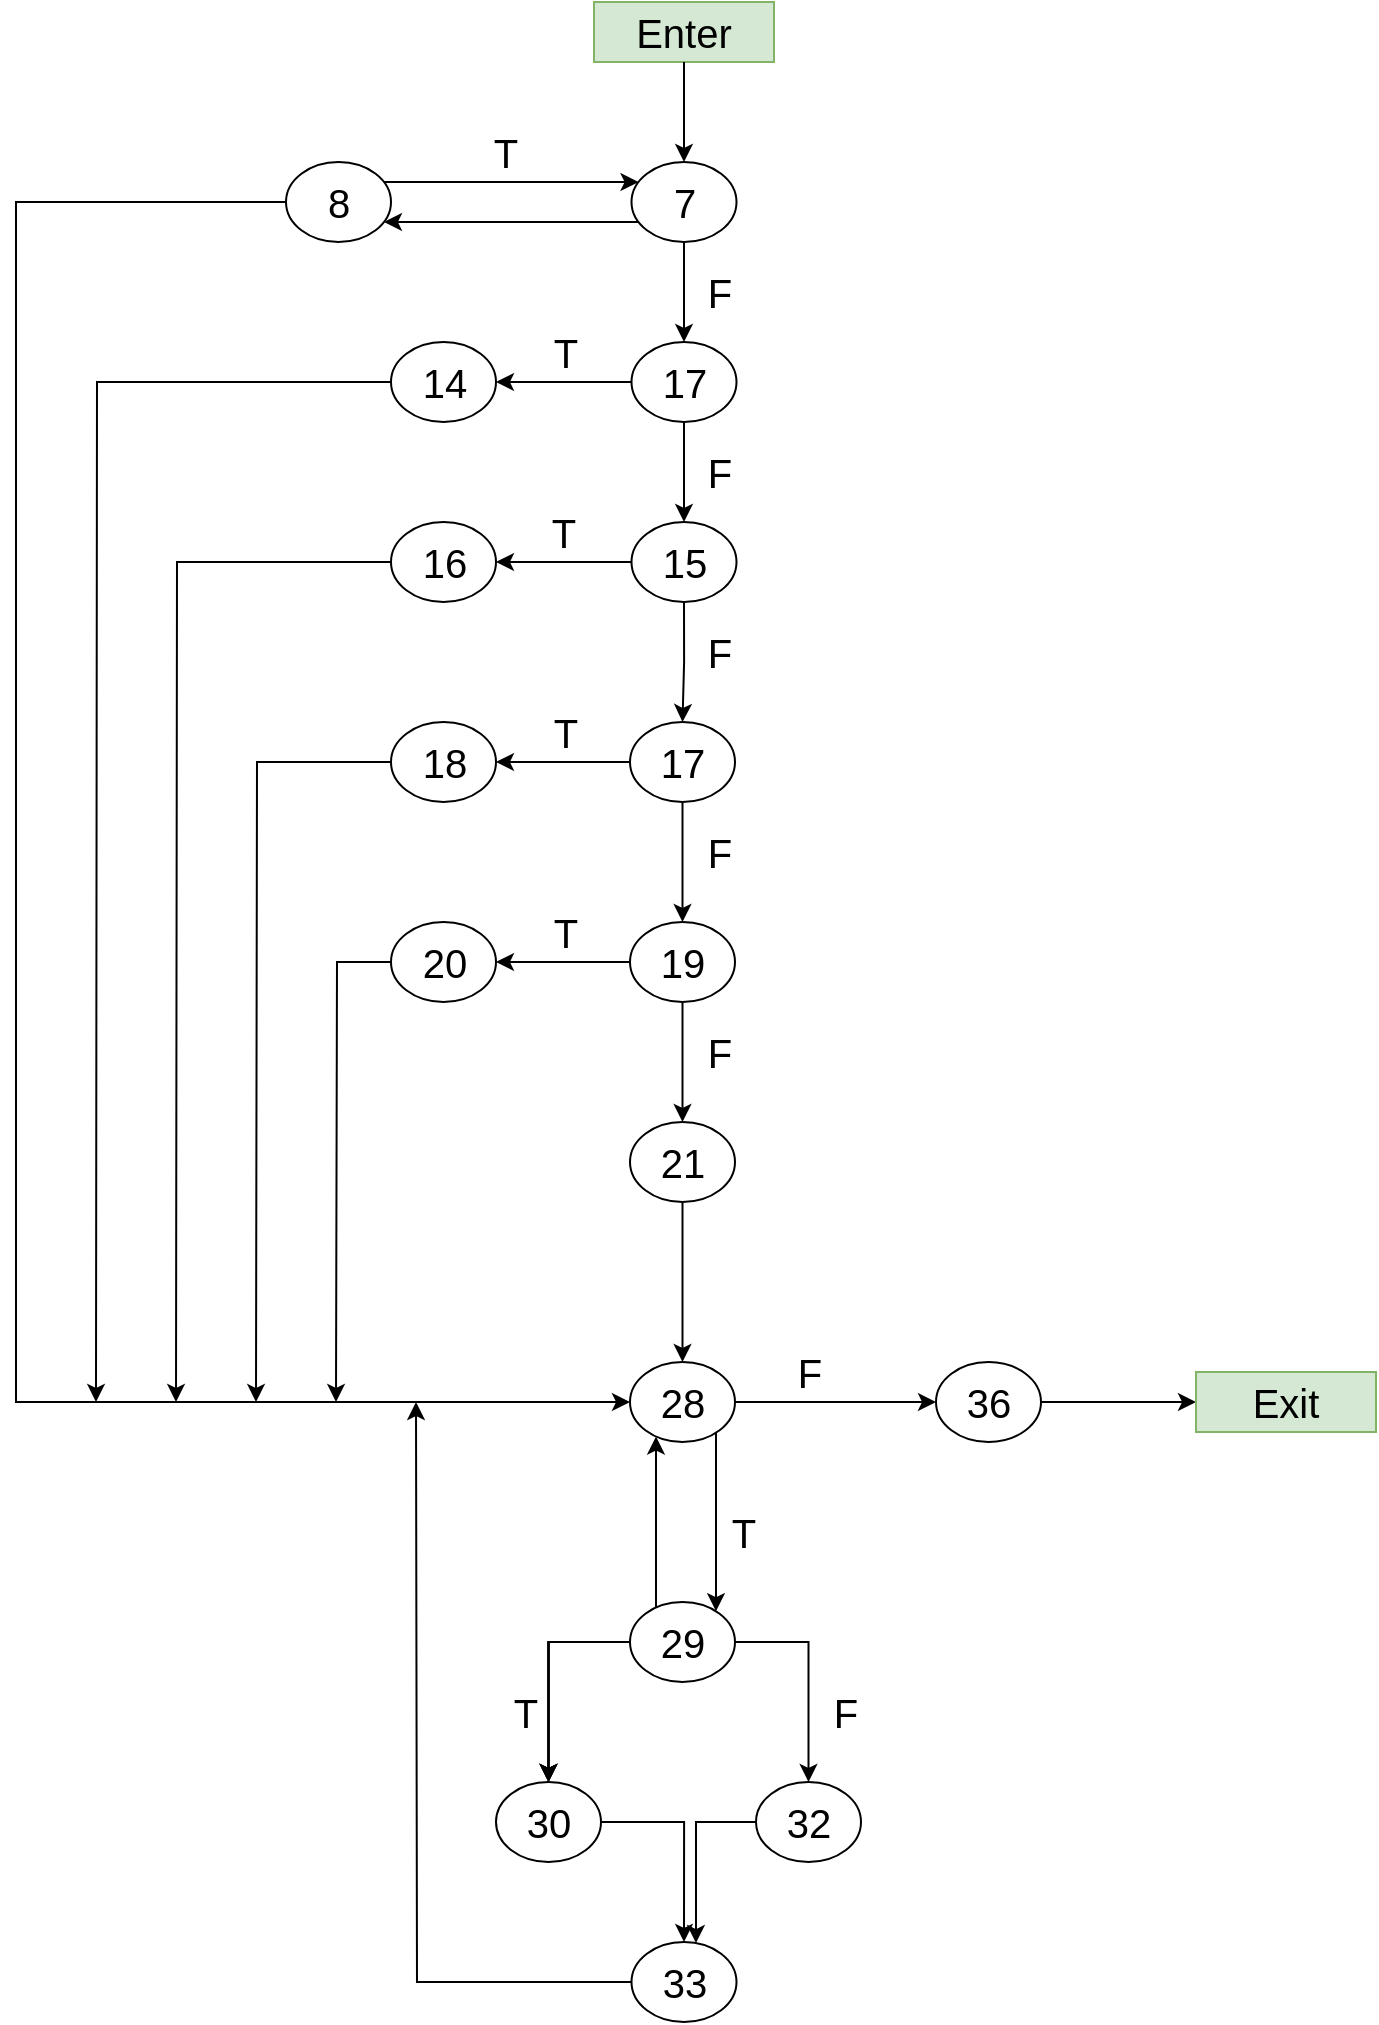 <mxfile version="21.1.8" type="device">
  <diagram name="Page-1" id="Gy40cJHfu90RGybGo_cq">
    <mxGraphModel dx="1434" dy="756" grid="1" gridSize="10" guides="1" tooltips="1" connect="1" arrows="1" fold="1" page="1" pageScale="1" pageWidth="827" pageHeight="1169" math="0" shadow="0">
      <root>
        <mxCell id="0" />
        <mxCell id="1" parent="0" />
        <mxCell id="Xkrp84CWBO_4jEsdIJb2-1" value="&lt;font style=&quot;font-size: 20px;&quot;&gt;Enter&lt;/font&gt;" style="rounded=0;whiteSpace=wrap;html=1;fillColor=#d5e8d4;strokeColor=#82b366;" vertex="1" parent="1">
          <mxGeometry x="369" y="30" width="90" height="30" as="geometry" />
        </mxCell>
        <mxCell id="Xkrp84CWBO_4jEsdIJb2-3" value="" style="endArrow=classic;html=1;rounded=0;exitX=0.5;exitY=1;exitDx=0;exitDy=0;" edge="1" parent="1" source="Xkrp84CWBO_4jEsdIJb2-1">
          <mxGeometry width="50" height="50" relative="1" as="geometry">
            <mxPoint x="409" y="170" as="sourcePoint" />
            <mxPoint x="414" y="110" as="targetPoint" />
          </mxGeometry>
        </mxCell>
        <mxCell id="Xkrp84CWBO_4jEsdIJb2-16" value="" style="edgeStyle=orthogonalEdgeStyle;rounded=0;orthogonalLoop=1;jettySize=auto;html=1;" edge="1" parent="1" source="Xkrp84CWBO_4jEsdIJb2-4" target="Xkrp84CWBO_4jEsdIJb2-15">
          <mxGeometry relative="1" as="geometry">
            <Array as="points">
              <mxPoint x="330" y="140" />
              <mxPoint x="330" y="140" />
            </Array>
          </mxGeometry>
        </mxCell>
        <mxCell id="Xkrp84CWBO_4jEsdIJb2-25" value="" style="edgeStyle=orthogonalEdgeStyle;rounded=0;orthogonalLoop=1;jettySize=auto;html=1;" edge="1" parent="1" source="Xkrp84CWBO_4jEsdIJb2-4" target="Xkrp84CWBO_4jEsdIJb2-24">
          <mxGeometry relative="1" as="geometry" />
        </mxCell>
        <mxCell id="Xkrp84CWBO_4jEsdIJb2-4" value="&lt;font style=&quot;font-size: 20px;&quot;&gt;7&lt;/font&gt;" style="ellipse;whiteSpace=wrap;html=1;" vertex="1" parent="1">
          <mxGeometry x="387.75" y="110" width="52.5" height="40" as="geometry" />
        </mxCell>
        <mxCell id="Xkrp84CWBO_4jEsdIJb2-17" value="" style="edgeStyle=orthogonalEdgeStyle;rounded=0;orthogonalLoop=1;jettySize=auto;html=1;" edge="1" parent="1" source="Xkrp84CWBO_4jEsdIJb2-15" target="Xkrp84CWBO_4jEsdIJb2-4">
          <mxGeometry relative="1" as="geometry">
            <Array as="points">
              <mxPoint x="320" y="120" />
              <mxPoint x="320" y="120" />
            </Array>
          </mxGeometry>
        </mxCell>
        <mxCell id="Xkrp84CWBO_4jEsdIJb2-60" style="edgeStyle=orthogonalEdgeStyle;rounded=0;orthogonalLoop=1;jettySize=auto;html=1;entryX=0;entryY=0.5;entryDx=0;entryDy=0;" edge="1" parent="1" source="Xkrp84CWBO_4jEsdIJb2-15" target="Xkrp84CWBO_4jEsdIJb2-58">
          <mxGeometry relative="1" as="geometry">
            <Array as="points">
              <mxPoint x="80" y="130" />
              <mxPoint x="80" y="730" />
            </Array>
          </mxGeometry>
        </mxCell>
        <mxCell id="Xkrp84CWBO_4jEsdIJb2-15" value="&lt;font style=&quot;font-size: 20px;&quot;&gt;8&lt;/font&gt;" style="ellipse;whiteSpace=wrap;html=1;" vertex="1" parent="1">
          <mxGeometry x="215" y="110" width="52.5" height="40" as="geometry" />
        </mxCell>
        <mxCell id="Xkrp84CWBO_4jEsdIJb2-18" value="&lt;font style=&quot;font-size: 20px;&quot;&gt;T&lt;/font&gt;" style="text;html=1;strokeColor=none;fillColor=none;align=center;verticalAlign=middle;whiteSpace=wrap;rounded=0;" vertex="1" parent="1">
          <mxGeometry x="310" y="90" width="30" height="30" as="geometry" />
        </mxCell>
        <mxCell id="Xkrp84CWBO_4jEsdIJb2-32" value="" style="edgeStyle=orthogonalEdgeStyle;rounded=0;orthogonalLoop=1;jettySize=auto;html=1;" edge="1" parent="1" source="Xkrp84CWBO_4jEsdIJb2-24" target="Xkrp84CWBO_4jEsdIJb2-31">
          <mxGeometry relative="1" as="geometry" />
        </mxCell>
        <mxCell id="Xkrp84CWBO_4jEsdIJb2-36" value="" style="edgeStyle=orthogonalEdgeStyle;rounded=0;orthogonalLoop=1;jettySize=auto;html=1;" edge="1" parent="1" source="Xkrp84CWBO_4jEsdIJb2-24" target="Xkrp84CWBO_4jEsdIJb2-35">
          <mxGeometry relative="1" as="geometry" />
        </mxCell>
        <mxCell id="Xkrp84CWBO_4jEsdIJb2-24" value="&lt;font style=&quot;font-size: 20px;&quot;&gt;17&lt;/font&gt;" style="ellipse;whiteSpace=wrap;html=1;" vertex="1" parent="1">
          <mxGeometry x="387.75" y="200" width="52.5" height="40" as="geometry" />
        </mxCell>
        <mxCell id="Xkrp84CWBO_4jEsdIJb2-26" value="&lt;span style=&quot;font-size: 20px;&quot;&gt;F&lt;/span&gt;" style="text;html=1;strokeColor=none;fillColor=none;align=center;verticalAlign=middle;whiteSpace=wrap;rounded=0;" vertex="1" parent="1">
          <mxGeometry x="414" y="160" width="36" height="30" as="geometry" />
        </mxCell>
        <mxCell id="Xkrp84CWBO_4jEsdIJb2-28" value="&lt;span style=&quot;font-size: 20px;&quot;&gt;F&lt;/span&gt;" style="text;html=1;strokeColor=none;fillColor=none;align=center;verticalAlign=middle;whiteSpace=wrap;rounded=0;" vertex="1" parent="1">
          <mxGeometry x="477" y="870" width="36" height="30" as="geometry" />
        </mxCell>
        <mxCell id="Xkrp84CWBO_4jEsdIJb2-29" value="&lt;font style=&quot;font-size: 20px;&quot;&gt;T&lt;/font&gt;" style="text;html=1;strokeColor=none;fillColor=none;align=center;verticalAlign=middle;whiteSpace=wrap;rounded=0;" vertex="1" parent="1">
          <mxGeometry x="429" y="780" width="30" height="30" as="geometry" />
        </mxCell>
        <mxCell id="Xkrp84CWBO_4jEsdIJb2-64" style="edgeStyle=orthogonalEdgeStyle;rounded=0;orthogonalLoop=1;jettySize=auto;html=1;" edge="1" parent="1" source="Xkrp84CWBO_4jEsdIJb2-31">
          <mxGeometry relative="1" as="geometry">
            <mxPoint x="120" y="730" as="targetPoint" />
          </mxGeometry>
        </mxCell>
        <mxCell id="Xkrp84CWBO_4jEsdIJb2-31" value="&lt;font style=&quot;font-size: 20px;&quot;&gt;14&lt;/font&gt;" style="ellipse;whiteSpace=wrap;html=1;" vertex="1" parent="1">
          <mxGeometry x="267.5" y="200" width="52.5" height="40" as="geometry" />
        </mxCell>
        <mxCell id="Xkrp84CWBO_4jEsdIJb2-33" value="&lt;font style=&quot;font-size: 20px;&quot;&gt;T&lt;/font&gt;" style="text;html=1;strokeColor=none;fillColor=none;align=center;verticalAlign=middle;whiteSpace=wrap;rounded=0;" vertex="1" parent="1">
          <mxGeometry x="340" y="190" width="30" height="30" as="geometry" />
        </mxCell>
        <mxCell id="Xkrp84CWBO_4jEsdIJb2-39" value="" style="edgeStyle=orthogonalEdgeStyle;rounded=0;orthogonalLoop=1;jettySize=auto;html=1;" edge="1" parent="1" source="Xkrp84CWBO_4jEsdIJb2-35" target="Xkrp84CWBO_4jEsdIJb2-38">
          <mxGeometry relative="1" as="geometry" />
        </mxCell>
        <mxCell id="Xkrp84CWBO_4jEsdIJb2-42" value="" style="edgeStyle=orthogonalEdgeStyle;rounded=0;orthogonalLoop=1;jettySize=auto;html=1;" edge="1" parent="1" source="Xkrp84CWBO_4jEsdIJb2-35" target="Xkrp84CWBO_4jEsdIJb2-41">
          <mxGeometry relative="1" as="geometry" />
        </mxCell>
        <mxCell id="Xkrp84CWBO_4jEsdIJb2-35" value="&lt;font style=&quot;font-size: 20px;&quot;&gt;15&lt;/font&gt;" style="ellipse;whiteSpace=wrap;html=1;" vertex="1" parent="1">
          <mxGeometry x="387.75" y="290" width="52.5" height="40" as="geometry" />
        </mxCell>
        <mxCell id="Xkrp84CWBO_4jEsdIJb2-37" value="&lt;span style=&quot;font-size: 20px;&quot;&gt;F&lt;/span&gt;" style="text;html=1;strokeColor=none;fillColor=none;align=center;verticalAlign=middle;whiteSpace=wrap;rounded=0;" vertex="1" parent="1">
          <mxGeometry x="414" y="250" width="36" height="30" as="geometry" />
        </mxCell>
        <mxCell id="Xkrp84CWBO_4jEsdIJb2-65" style="edgeStyle=orthogonalEdgeStyle;rounded=0;orthogonalLoop=1;jettySize=auto;html=1;" edge="1" parent="1" source="Xkrp84CWBO_4jEsdIJb2-38">
          <mxGeometry relative="1" as="geometry">
            <mxPoint x="160" y="730" as="targetPoint" />
          </mxGeometry>
        </mxCell>
        <mxCell id="Xkrp84CWBO_4jEsdIJb2-38" value="&lt;font style=&quot;font-size: 20px;&quot;&gt;16&lt;/font&gt;" style="ellipse;whiteSpace=wrap;html=1;" vertex="1" parent="1">
          <mxGeometry x="267.5" y="290" width="52.5" height="40" as="geometry" />
        </mxCell>
        <mxCell id="Xkrp84CWBO_4jEsdIJb2-40" value="&lt;font style=&quot;font-size: 20px;&quot;&gt;T&lt;/font&gt;" style="text;html=1;strokeColor=none;fillColor=none;align=center;verticalAlign=middle;whiteSpace=wrap;rounded=0;" vertex="1" parent="1">
          <mxGeometry x="339" y="280" width="30" height="30" as="geometry" />
        </mxCell>
        <mxCell id="Xkrp84CWBO_4jEsdIJb2-45" value="" style="edgeStyle=orthogonalEdgeStyle;rounded=0;orthogonalLoop=1;jettySize=auto;html=1;" edge="1" parent="1" source="Xkrp84CWBO_4jEsdIJb2-41" target="Xkrp84CWBO_4jEsdIJb2-44">
          <mxGeometry relative="1" as="geometry" />
        </mxCell>
        <mxCell id="Xkrp84CWBO_4jEsdIJb2-48" value="" style="edgeStyle=orthogonalEdgeStyle;rounded=0;orthogonalLoop=1;jettySize=auto;html=1;" edge="1" parent="1" source="Xkrp84CWBO_4jEsdIJb2-41" target="Xkrp84CWBO_4jEsdIJb2-47">
          <mxGeometry relative="1" as="geometry" />
        </mxCell>
        <mxCell id="Xkrp84CWBO_4jEsdIJb2-41" value="&lt;font style=&quot;font-size: 20px;&quot;&gt;17&lt;/font&gt;" style="ellipse;whiteSpace=wrap;html=1;" vertex="1" parent="1">
          <mxGeometry x="387" y="390" width="52.5" height="40" as="geometry" />
        </mxCell>
        <mxCell id="Xkrp84CWBO_4jEsdIJb2-43" value="&lt;span style=&quot;font-size: 20px;&quot;&gt;F&lt;/span&gt;" style="text;html=1;strokeColor=none;fillColor=none;align=center;verticalAlign=middle;whiteSpace=wrap;rounded=0;" vertex="1" parent="1">
          <mxGeometry x="414" y="340" width="36" height="30" as="geometry" />
        </mxCell>
        <mxCell id="Xkrp84CWBO_4jEsdIJb2-66" style="edgeStyle=orthogonalEdgeStyle;rounded=0;orthogonalLoop=1;jettySize=auto;html=1;" edge="1" parent="1" source="Xkrp84CWBO_4jEsdIJb2-44">
          <mxGeometry relative="1" as="geometry">
            <mxPoint x="200" y="730" as="targetPoint" />
          </mxGeometry>
        </mxCell>
        <mxCell id="Xkrp84CWBO_4jEsdIJb2-44" value="&lt;font style=&quot;font-size: 20px;&quot;&gt;18&lt;/font&gt;" style="ellipse;whiteSpace=wrap;html=1;" vertex="1" parent="1">
          <mxGeometry x="267.5" y="390" width="52.5" height="40" as="geometry" />
        </mxCell>
        <mxCell id="Xkrp84CWBO_4jEsdIJb2-46" value="&lt;font style=&quot;font-size: 20px;&quot;&gt;T&lt;/font&gt;" style="text;html=1;strokeColor=none;fillColor=none;align=center;verticalAlign=middle;whiteSpace=wrap;rounded=0;" vertex="1" parent="1">
          <mxGeometry x="340" y="380" width="30" height="30" as="geometry" />
        </mxCell>
        <mxCell id="Xkrp84CWBO_4jEsdIJb2-51" value="" style="edgeStyle=orthogonalEdgeStyle;rounded=0;orthogonalLoop=1;jettySize=auto;html=1;" edge="1" parent="1" source="Xkrp84CWBO_4jEsdIJb2-47" target="Xkrp84CWBO_4jEsdIJb2-50">
          <mxGeometry relative="1" as="geometry" />
        </mxCell>
        <mxCell id="Xkrp84CWBO_4jEsdIJb2-53" value="" style="edgeStyle=orthogonalEdgeStyle;rounded=0;orthogonalLoop=1;jettySize=auto;html=1;" edge="1" parent="1" source="Xkrp84CWBO_4jEsdIJb2-47" target="Xkrp84CWBO_4jEsdIJb2-52">
          <mxGeometry relative="1" as="geometry" />
        </mxCell>
        <mxCell id="Xkrp84CWBO_4jEsdIJb2-47" value="&lt;font style=&quot;font-size: 20px;&quot;&gt;19&lt;/font&gt;" style="ellipse;whiteSpace=wrap;html=1;" vertex="1" parent="1">
          <mxGeometry x="387" y="490" width="52.5" height="40" as="geometry" />
        </mxCell>
        <mxCell id="Xkrp84CWBO_4jEsdIJb2-49" value="&lt;span style=&quot;font-size: 20px;&quot;&gt;F&lt;/span&gt;" style="text;html=1;strokeColor=none;fillColor=none;align=center;verticalAlign=middle;whiteSpace=wrap;rounded=0;" vertex="1" parent="1">
          <mxGeometry x="414" y="440" width="36" height="30" as="geometry" />
        </mxCell>
        <mxCell id="Xkrp84CWBO_4jEsdIJb2-67" style="edgeStyle=orthogonalEdgeStyle;rounded=0;orthogonalLoop=1;jettySize=auto;html=1;" edge="1" parent="1" source="Xkrp84CWBO_4jEsdIJb2-50">
          <mxGeometry relative="1" as="geometry">
            <mxPoint x="240" y="730" as="targetPoint" />
          </mxGeometry>
        </mxCell>
        <mxCell id="Xkrp84CWBO_4jEsdIJb2-50" value="&lt;font style=&quot;font-size: 20px;&quot;&gt;20&lt;/font&gt;" style="ellipse;whiteSpace=wrap;html=1;" vertex="1" parent="1">
          <mxGeometry x="267.5" y="490" width="52.5" height="40" as="geometry" />
        </mxCell>
        <mxCell id="Xkrp84CWBO_4jEsdIJb2-59" value="" style="edgeStyle=orthogonalEdgeStyle;rounded=0;orthogonalLoop=1;jettySize=auto;html=1;" edge="1" parent="1" source="Xkrp84CWBO_4jEsdIJb2-52" target="Xkrp84CWBO_4jEsdIJb2-58">
          <mxGeometry relative="1" as="geometry" />
        </mxCell>
        <mxCell id="Xkrp84CWBO_4jEsdIJb2-52" value="&lt;font style=&quot;font-size: 20px;&quot;&gt;21&lt;/font&gt;" style="ellipse;whiteSpace=wrap;html=1;" vertex="1" parent="1">
          <mxGeometry x="387" y="590" width="52.5" height="40" as="geometry" />
        </mxCell>
        <mxCell id="Xkrp84CWBO_4jEsdIJb2-54" value="&lt;font style=&quot;font-size: 20px;&quot;&gt;T&lt;/font&gt;" style="text;html=1;strokeColor=none;fillColor=none;align=center;verticalAlign=middle;whiteSpace=wrap;rounded=0;" vertex="1" parent="1">
          <mxGeometry x="340" y="480" width="30" height="30" as="geometry" />
        </mxCell>
        <mxCell id="Xkrp84CWBO_4jEsdIJb2-55" value="&lt;span style=&quot;font-size: 20px;&quot;&gt;F&lt;/span&gt;" style="text;html=1;strokeColor=none;fillColor=none;align=center;verticalAlign=middle;whiteSpace=wrap;rounded=0;" vertex="1" parent="1">
          <mxGeometry x="414" y="540" width="36" height="30" as="geometry" />
        </mxCell>
        <mxCell id="Xkrp84CWBO_4jEsdIJb2-72" value="" style="edgeStyle=orthogonalEdgeStyle;rounded=0;orthogonalLoop=1;jettySize=auto;html=1;" edge="1" parent="1" source="Xkrp84CWBO_4jEsdIJb2-58" target="Xkrp84CWBO_4jEsdIJb2-71">
          <mxGeometry relative="1" as="geometry">
            <Array as="points">
              <mxPoint x="430" y="790" />
              <mxPoint x="430" y="790" />
            </Array>
          </mxGeometry>
        </mxCell>
        <mxCell id="Xkrp84CWBO_4jEsdIJb2-89" value="" style="edgeStyle=orthogonalEdgeStyle;rounded=0;orthogonalLoop=1;jettySize=auto;html=1;" edge="1" parent="1" source="Xkrp84CWBO_4jEsdIJb2-58" target="Xkrp84CWBO_4jEsdIJb2-88">
          <mxGeometry relative="1" as="geometry" />
        </mxCell>
        <mxCell id="Xkrp84CWBO_4jEsdIJb2-58" value="&lt;font style=&quot;font-size: 20px;&quot;&gt;28&lt;/font&gt;" style="ellipse;whiteSpace=wrap;html=1;" vertex="1" parent="1">
          <mxGeometry x="387" y="710" width="52.5" height="40" as="geometry" />
        </mxCell>
        <mxCell id="Xkrp84CWBO_4jEsdIJb2-73" value="" style="edgeStyle=orthogonalEdgeStyle;rounded=0;orthogonalLoop=1;jettySize=auto;html=1;" edge="1" parent="1" source="Xkrp84CWBO_4jEsdIJb2-71" target="Xkrp84CWBO_4jEsdIJb2-58">
          <mxGeometry relative="1" as="geometry">
            <Array as="points">
              <mxPoint x="400" y="790" />
              <mxPoint x="400" y="790" />
            </Array>
          </mxGeometry>
        </mxCell>
        <mxCell id="Xkrp84CWBO_4jEsdIJb2-75" value="" style="edgeStyle=orthogonalEdgeStyle;rounded=0;orthogonalLoop=1;jettySize=auto;html=1;" edge="1" parent="1" source="Xkrp84CWBO_4jEsdIJb2-71" target="Xkrp84CWBO_4jEsdIJb2-74">
          <mxGeometry relative="1" as="geometry" />
        </mxCell>
        <mxCell id="Xkrp84CWBO_4jEsdIJb2-76" value="" style="edgeStyle=orthogonalEdgeStyle;rounded=0;orthogonalLoop=1;jettySize=auto;html=1;" edge="1" parent="1" source="Xkrp84CWBO_4jEsdIJb2-71" target="Xkrp84CWBO_4jEsdIJb2-74">
          <mxGeometry relative="1" as="geometry" />
        </mxCell>
        <mxCell id="Xkrp84CWBO_4jEsdIJb2-77" value="" style="edgeStyle=orthogonalEdgeStyle;rounded=0;orthogonalLoop=1;jettySize=auto;html=1;" edge="1" parent="1" source="Xkrp84CWBO_4jEsdIJb2-71" target="Xkrp84CWBO_4jEsdIJb2-74">
          <mxGeometry relative="1" as="geometry" />
        </mxCell>
        <mxCell id="Xkrp84CWBO_4jEsdIJb2-78" value="" style="edgeStyle=orthogonalEdgeStyle;rounded=0;orthogonalLoop=1;jettySize=auto;html=1;" edge="1" parent="1" source="Xkrp84CWBO_4jEsdIJb2-71" target="Xkrp84CWBO_4jEsdIJb2-74">
          <mxGeometry relative="1" as="geometry" />
        </mxCell>
        <mxCell id="Xkrp84CWBO_4jEsdIJb2-80" value="" style="edgeStyle=orthogonalEdgeStyle;rounded=0;orthogonalLoop=1;jettySize=auto;html=1;" edge="1" parent="1" source="Xkrp84CWBO_4jEsdIJb2-71" target="Xkrp84CWBO_4jEsdIJb2-79">
          <mxGeometry relative="1" as="geometry" />
        </mxCell>
        <mxCell id="Xkrp84CWBO_4jEsdIJb2-71" value="&lt;font style=&quot;font-size: 20px;&quot;&gt;29&lt;/font&gt;" style="ellipse;whiteSpace=wrap;html=1;" vertex="1" parent="1">
          <mxGeometry x="387" y="830" width="52.5" height="40" as="geometry" />
        </mxCell>
        <mxCell id="Xkrp84CWBO_4jEsdIJb2-83" value="" style="edgeStyle=orthogonalEdgeStyle;rounded=0;orthogonalLoop=1;jettySize=auto;html=1;" edge="1" parent="1" source="Xkrp84CWBO_4jEsdIJb2-74" target="Xkrp84CWBO_4jEsdIJb2-82">
          <mxGeometry relative="1" as="geometry" />
        </mxCell>
        <mxCell id="Xkrp84CWBO_4jEsdIJb2-74" value="&lt;font style=&quot;font-size: 20px;&quot;&gt;30&lt;/font&gt;" style="ellipse;whiteSpace=wrap;html=1;" vertex="1" parent="1">
          <mxGeometry x="320" y="920" width="52.5" height="40" as="geometry" />
        </mxCell>
        <mxCell id="Xkrp84CWBO_4jEsdIJb2-85" style="edgeStyle=orthogonalEdgeStyle;rounded=0;orthogonalLoop=1;jettySize=auto;html=1;" edge="1" parent="1" source="Xkrp84CWBO_4jEsdIJb2-79" target="Xkrp84CWBO_4jEsdIJb2-82">
          <mxGeometry relative="1" as="geometry">
            <Array as="points">
              <mxPoint x="420" y="940" />
            </Array>
          </mxGeometry>
        </mxCell>
        <mxCell id="Xkrp84CWBO_4jEsdIJb2-79" value="&lt;font style=&quot;font-size: 20px;&quot;&gt;32&lt;/font&gt;" style="ellipse;whiteSpace=wrap;html=1;" vertex="1" parent="1">
          <mxGeometry x="450" y="920" width="52.5" height="40" as="geometry" />
        </mxCell>
        <mxCell id="Xkrp84CWBO_4jEsdIJb2-81" value="&lt;font style=&quot;font-size: 20px;&quot;&gt;T&lt;/font&gt;" style="text;html=1;strokeColor=none;fillColor=none;align=center;verticalAlign=middle;whiteSpace=wrap;rounded=0;" vertex="1" parent="1">
          <mxGeometry x="320" y="870" width="30" height="30" as="geometry" />
        </mxCell>
        <mxCell id="Xkrp84CWBO_4jEsdIJb2-87" style="edgeStyle=orthogonalEdgeStyle;rounded=0;orthogonalLoop=1;jettySize=auto;html=1;" edge="1" parent="1" source="Xkrp84CWBO_4jEsdIJb2-82">
          <mxGeometry relative="1" as="geometry">
            <mxPoint x="280" y="730" as="targetPoint" />
          </mxGeometry>
        </mxCell>
        <mxCell id="Xkrp84CWBO_4jEsdIJb2-82" value="&lt;font style=&quot;font-size: 20px;&quot;&gt;33&lt;/font&gt;" style="ellipse;whiteSpace=wrap;html=1;" vertex="1" parent="1">
          <mxGeometry x="387.75" y="1000" width="52.5" height="40" as="geometry" />
        </mxCell>
        <mxCell id="Xkrp84CWBO_4jEsdIJb2-92" style="edgeStyle=orthogonalEdgeStyle;rounded=0;orthogonalLoop=1;jettySize=auto;html=1;entryX=0;entryY=0.5;entryDx=0;entryDy=0;" edge="1" parent="1" source="Xkrp84CWBO_4jEsdIJb2-88" target="Xkrp84CWBO_4jEsdIJb2-91">
          <mxGeometry relative="1" as="geometry" />
        </mxCell>
        <mxCell id="Xkrp84CWBO_4jEsdIJb2-88" value="&lt;font style=&quot;font-size: 20px;&quot;&gt;36&lt;/font&gt;" style="ellipse;whiteSpace=wrap;html=1;" vertex="1" parent="1">
          <mxGeometry x="540" y="710" width="52.5" height="40" as="geometry" />
        </mxCell>
        <mxCell id="Xkrp84CWBO_4jEsdIJb2-90" value="&lt;span style=&quot;font-size: 20px;&quot;&gt;F&lt;/span&gt;" style="text;html=1;strokeColor=none;fillColor=none;align=center;verticalAlign=middle;whiteSpace=wrap;rounded=0;" vertex="1" parent="1">
          <mxGeometry x="459" y="700" width="36" height="30" as="geometry" />
        </mxCell>
        <mxCell id="Xkrp84CWBO_4jEsdIJb2-91" value="&lt;font style=&quot;font-size: 20px;&quot;&gt;Exit&lt;/font&gt;" style="rounded=0;whiteSpace=wrap;html=1;fillColor=#d5e8d4;strokeColor=#82b366;" vertex="1" parent="1">
          <mxGeometry x="670" y="715" width="90" height="30" as="geometry" />
        </mxCell>
      </root>
    </mxGraphModel>
  </diagram>
</mxfile>
